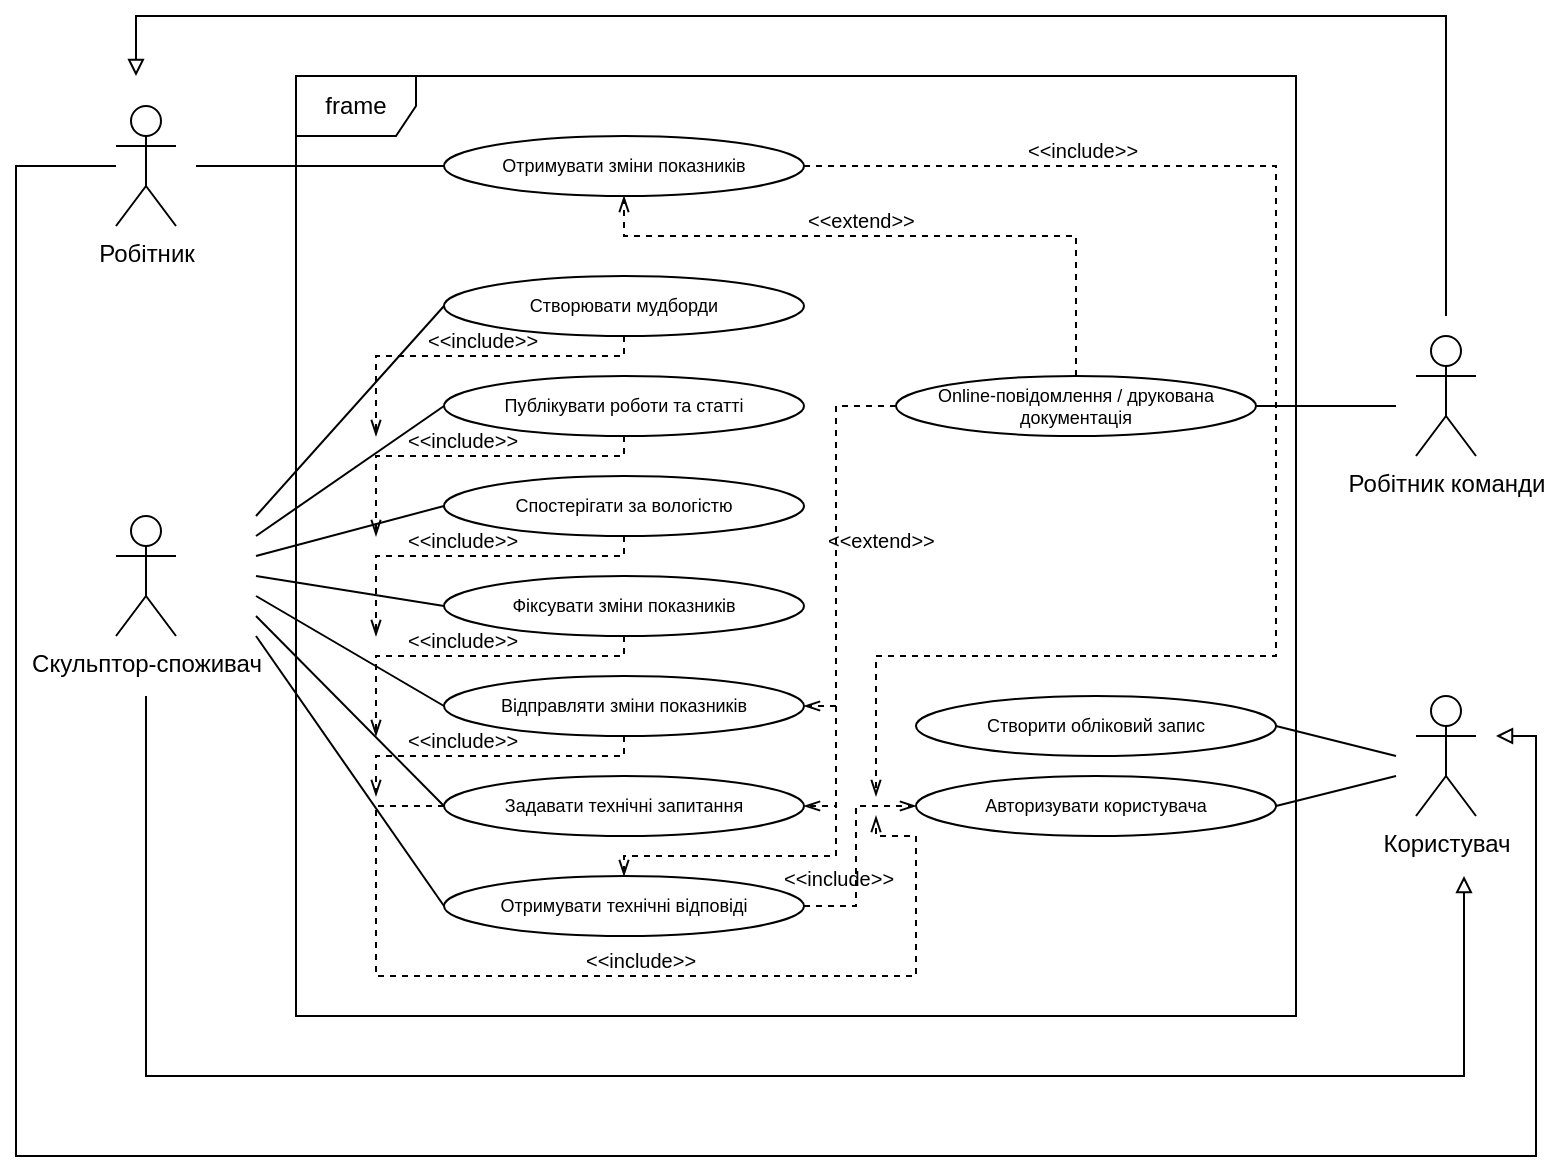 <mxfile version="20.3.1" type="github"><diagram id="Of3jSP6RqguFHu_R-tXi" name="Страница 1"><mxGraphModel dx="892" dy="636" grid="1" gridSize="10" guides="1" tooltips="1" connect="1" arrows="1" fold="1" page="1" pageScale="1" pageWidth="827" pageHeight="1169" math="0" shadow="0"><root><mxCell id="0"/><mxCell id="1" parent="0"/><mxCell id="iHBzd0rG16rPsYpe0WPT-1" value="frame" style="shape=umlFrame;whiteSpace=wrap;html=1;" parent="1" vertex="1"><mxGeometry x="160" y="70" width="500" height="470" as="geometry"/></mxCell><mxCell id="iHBzd0rG16rPsYpe0WPT-2" style="edgeStyle=orthogonalEdgeStyle;rounded=0;orthogonalLoop=1;jettySize=auto;html=1;fontSize=6;startArrow=none;startFill=0;endArrow=block;endFill=0;" parent="1" edge="1"><mxGeometry relative="1" as="geometry"><mxPoint x="744" y="470" as="targetPoint"/><mxPoint x="85" y="380" as="sourcePoint"/><Array as="points"><mxPoint x="85" y="570"/><mxPoint x="744" y="570"/></Array></mxGeometry></mxCell><mxCell id="iHBzd0rG16rPsYpe0WPT-3" value="Скульптор-споживач" style="shape=umlActor;verticalLabelPosition=bottom;verticalAlign=top;html=1;" parent="1" vertex="1"><mxGeometry x="70" y="290" width="30" height="60" as="geometry"/></mxCell><mxCell id="iHBzd0rG16rPsYpe0WPT-4" style="edgeStyle=orthogonalEdgeStyle;rounded=0;orthogonalLoop=1;jettySize=auto;html=1;fontSize=6;startArrow=none;startFill=0;endArrow=block;endFill=0;" parent="1" edge="1"><mxGeometry relative="1" as="geometry"><mxPoint x="80" y="70" as="targetPoint"/><mxPoint x="735" y="190" as="sourcePoint"/><Array as="points"><mxPoint x="735" y="40"/><mxPoint x="80" y="40"/></Array></mxGeometry></mxCell><mxCell id="iHBzd0rG16rPsYpe0WPT-5" value="Робітник команди" style="shape=umlActor;verticalLabelPosition=bottom;verticalAlign=top;html=1;" parent="1" vertex="1"><mxGeometry x="720" y="200" width="30" height="60" as="geometry"/></mxCell><mxCell id="iHBzd0rG16rPsYpe0WPT-6" value="Користувач" style="shape=umlActor;verticalLabelPosition=bottom;verticalAlign=top;html=1;" parent="1" vertex="1"><mxGeometry x="720" y="380" width="30" height="60" as="geometry"/></mxCell><mxCell id="POr1aFGMIa4MBYLrWJa6-1" style="edgeStyle=orthogonalEdgeStyle;rounded=0;orthogonalLoop=1;jettySize=auto;html=1;endArrow=block;endFill=0;" edge="1" parent="1" source="iHBzd0rG16rPsYpe0WPT-8"><mxGeometry relative="1" as="geometry"><mxPoint x="760" y="400" as="targetPoint"/><Array as="points"><mxPoint x="20" y="115"/><mxPoint x="20" y="610"/><mxPoint x="780" y="610"/><mxPoint x="780" y="400"/></Array></mxGeometry></mxCell><mxCell id="iHBzd0rG16rPsYpe0WPT-8" value="Робітник" style="shape=umlActor;verticalLabelPosition=bottom;verticalAlign=top;html=1;" parent="1" vertex="1"><mxGeometry x="70" y="85" width="30" height="60" as="geometry"/></mxCell><mxCell id="iHBzd0rG16rPsYpe0WPT-9" style="edgeStyle=orthogonalEdgeStyle;rounded=0;orthogonalLoop=1;jettySize=auto;html=1;exitX=0.5;exitY=1;exitDx=0;exitDy=0;dashed=1;fontSize=6;startArrow=none;startFill=0;endArrow=openThin;endFill=0;" parent="1" source="iHBzd0rG16rPsYpe0WPT-10" edge="1"><mxGeometry relative="1" as="geometry"><mxPoint x="200" y="250" as="targetPoint"/><Array as="points"><mxPoint x="324" y="210"/><mxPoint x="200" y="210"/></Array></mxGeometry></mxCell><mxCell id="iHBzd0rG16rPsYpe0WPT-10" value="Створювати мудборди" style="ellipse;whiteSpace=wrap;html=1;align=center;fontSize=9;" parent="1" vertex="1"><mxGeometry x="234" y="170" width="180" height="30" as="geometry"/></mxCell><mxCell id="iHBzd0rG16rPsYpe0WPT-11" style="edgeStyle=orthogonalEdgeStyle;rounded=0;orthogonalLoop=1;jettySize=auto;html=1;exitX=0.5;exitY=1;exitDx=0;exitDy=0;dashed=1;fontSize=6;startArrow=none;startFill=0;endArrow=openThin;endFill=0;" parent="1" source="iHBzd0rG16rPsYpe0WPT-12" edge="1"><mxGeometry relative="1" as="geometry"><mxPoint x="200" y="300" as="targetPoint"/><Array as="points"><mxPoint x="324" y="260"/><mxPoint x="200" y="260"/></Array></mxGeometry></mxCell><mxCell id="iHBzd0rG16rPsYpe0WPT-12" value="Публікувати роботи та статті" style="ellipse;whiteSpace=wrap;html=1;align=center;fontSize=9;" parent="1" vertex="1"><mxGeometry x="234" y="220" width="180" height="30" as="geometry"/></mxCell><mxCell id="iHBzd0rG16rPsYpe0WPT-13" style="edgeStyle=orthogonalEdgeStyle;rounded=0;orthogonalLoop=1;jettySize=auto;html=1;exitX=0.5;exitY=1;exitDx=0;exitDy=0;dashed=1;fontSize=6;startArrow=none;startFill=0;endArrow=openThin;endFill=0;" parent="1" source="iHBzd0rG16rPsYpe0WPT-14" edge="1"><mxGeometry relative="1" as="geometry"><mxPoint x="200" y="350" as="targetPoint"/><Array as="points"><mxPoint x="324" y="310"/><mxPoint x="200" y="310"/></Array></mxGeometry></mxCell><mxCell id="iHBzd0rG16rPsYpe0WPT-14" value="Спостерігати за вологістю" style="ellipse;whiteSpace=wrap;html=1;align=center;fontSize=9;" parent="1" vertex="1"><mxGeometry x="234" y="270" width="180" height="30" as="geometry"/></mxCell><mxCell id="iHBzd0rG16rPsYpe0WPT-15" style="edgeStyle=orthogonalEdgeStyle;rounded=0;orthogonalLoop=1;jettySize=auto;html=1;dashed=1;fontSize=6;startArrow=none;startFill=0;endArrow=openThin;endFill=0;exitX=0.5;exitY=1;exitDx=0;exitDy=0;" parent="1" source="iHBzd0rG16rPsYpe0WPT-16" edge="1"><mxGeometry relative="1" as="geometry"><mxPoint x="200" y="400" as="targetPoint"/><Array as="points"><mxPoint x="324" y="360"/><mxPoint x="200" y="360"/></Array></mxGeometry></mxCell><mxCell id="iHBzd0rG16rPsYpe0WPT-16" value="Фіксувати зміни показників" style="ellipse;whiteSpace=wrap;html=1;align=center;fontSize=9;" parent="1" vertex="1"><mxGeometry x="234" y="320" width="180" height="30" as="geometry"/></mxCell><mxCell id="iHBzd0rG16rPsYpe0WPT-17" style="edgeStyle=orthogonalEdgeStyle;rounded=0;orthogonalLoop=1;jettySize=auto;html=1;fontSize=6;startArrow=none;startFill=0;endArrow=openThin;endFill=0;dashed=1;exitX=0.5;exitY=1;exitDx=0;exitDy=0;" parent="1" source="iHBzd0rG16rPsYpe0WPT-18" edge="1"><mxGeometry relative="1" as="geometry"><mxPoint x="200" y="430" as="targetPoint"/><Array as="points"><mxPoint x="324" y="410"/><mxPoint x="200" y="410"/></Array></mxGeometry></mxCell><mxCell id="iHBzd0rG16rPsYpe0WPT-18" value="Відправляти зміни показників" style="ellipse;whiteSpace=wrap;html=1;align=center;fontSize=9;" parent="1" vertex="1"><mxGeometry x="234" y="370" width="180" height="30" as="geometry"/></mxCell><mxCell id="iHBzd0rG16rPsYpe0WPT-19" style="edgeStyle=orthogonalEdgeStyle;rounded=0;orthogonalLoop=1;jettySize=auto;html=1;dashed=1;fontSize=9;startArrow=none;startFill=0;endArrow=openThin;endFill=0;exitX=0;exitY=0.5;exitDx=0;exitDy=0;" parent="1" source="iHBzd0rG16rPsYpe0WPT-20" edge="1"><mxGeometry relative="1" as="geometry"><mxPoint x="450" y="440" as="targetPoint"/><Array as="points"><mxPoint x="200" y="435"/><mxPoint x="200" y="520"/><mxPoint x="470" y="520"/><mxPoint x="470" y="450"/></Array></mxGeometry></mxCell><mxCell id="iHBzd0rG16rPsYpe0WPT-20" value="Задавати технічні запитання" style="ellipse;whiteSpace=wrap;html=1;align=center;fontSize=9;" parent="1" vertex="1"><mxGeometry x="234" y="420" width="180" height="30" as="geometry"/></mxCell><mxCell id="iHBzd0rG16rPsYpe0WPT-21" style="edgeStyle=orthogonalEdgeStyle;rounded=0;orthogonalLoop=1;jettySize=auto;html=1;entryX=0;entryY=0.5;entryDx=0;entryDy=0;dashed=1;fontSize=9;startArrow=none;startFill=0;endArrow=openThin;endFill=0;exitX=1;exitY=0.5;exitDx=0;exitDy=0;" parent="1" source="iHBzd0rG16rPsYpe0WPT-22" target="iHBzd0rG16rPsYpe0WPT-30" edge="1"><mxGeometry relative="1" as="geometry"><Array as="points"><mxPoint x="440" y="485"/><mxPoint x="440" y="435"/></Array></mxGeometry></mxCell><mxCell id="iHBzd0rG16rPsYpe0WPT-22" value="Отримувати технічні відповіді" style="ellipse;whiteSpace=wrap;html=1;align=center;fontSize=9;" parent="1" vertex="1"><mxGeometry x="234" y="470" width="180" height="30" as="geometry"/></mxCell><mxCell id="iHBzd0rG16rPsYpe0WPT-23" style="edgeStyle=orthogonalEdgeStyle;rounded=0;orthogonalLoop=1;jettySize=auto;html=1;dashed=1;fontSize=6;startArrow=none;startFill=0;endArrow=openThin;endFill=0;" parent="1" source="iHBzd0rG16rPsYpe0WPT-24" edge="1"><mxGeometry relative="1" as="geometry"><mxPoint x="450" y="430" as="targetPoint"/><Array as="points"><mxPoint x="650" y="115"/><mxPoint x="650" y="360"/><mxPoint x="450" y="360"/><mxPoint x="450" y="430"/></Array></mxGeometry></mxCell><mxCell id="iHBzd0rG16rPsYpe0WPT-24" value="Отримувати зміни показників" style="ellipse;whiteSpace=wrap;html=1;align=center;fontSize=9;" parent="1" vertex="1"><mxGeometry x="234" y="100" width="180" height="30" as="geometry"/></mxCell><mxCell id="iHBzd0rG16rPsYpe0WPT-25" style="edgeStyle=orthogonalEdgeStyle;rounded=0;orthogonalLoop=1;jettySize=auto;html=1;exitX=0.5;exitY=0;exitDx=0;exitDy=0;entryX=0.5;entryY=1;entryDx=0;entryDy=0;dashed=1;fontSize=6;startArrow=none;startFill=0;endArrow=openThin;endFill=0;" parent="1" source="iHBzd0rG16rPsYpe0WPT-29" target="iHBzd0rG16rPsYpe0WPT-24" edge="1"><mxGeometry relative="1" as="geometry"><Array as="points"><mxPoint x="550" y="150"/><mxPoint x="324" y="150"/></Array></mxGeometry></mxCell><mxCell id="iHBzd0rG16rPsYpe0WPT-26" style="edgeStyle=orthogonalEdgeStyle;rounded=0;orthogonalLoop=1;jettySize=auto;html=1;dashed=1;fontSize=6;startArrow=none;startFill=0;endArrow=openThin;endFill=0;entryX=0.5;entryY=0;entryDx=0;entryDy=0;" parent="1" source="iHBzd0rG16rPsYpe0WPT-29" target="iHBzd0rG16rPsYpe0WPT-22" edge="1"><mxGeometry relative="1" as="geometry"><Array as="points"><mxPoint x="430" y="235"/><mxPoint x="430" y="460"/><mxPoint x="324" y="460"/></Array></mxGeometry></mxCell><mxCell id="iHBzd0rG16rPsYpe0WPT-27" style="edgeStyle=orthogonalEdgeStyle;rounded=0;orthogonalLoop=1;jettySize=auto;html=1;entryX=1;entryY=0.5;entryDx=0;entryDy=0;dashed=1;fontSize=6;startArrow=none;startFill=0;endArrow=openThin;endFill=0;" parent="1" source="iHBzd0rG16rPsYpe0WPT-29" target="iHBzd0rG16rPsYpe0WPT-20" edge="1"><mxGeometry relative="1" as="geometry"><Array as="points"><mxPoint x="430" y="235"/><mxPoint x="430" y="435"/></Array></mxGeometry></mxCell><mxCell id="iHBzd0rG16rPsYpe0WPT-28" style="edgeStyle=orthogonalEdgeStyle;rounded=0;orthogonalLoop=1;jettySize=auto;html=1;entryX=1;entryY=0.5;entryDx=0;entryDy=0;dashed=1;fontSize=6;startArrow=none;startFill=0;endArrow=openThin;endFill=0;" parent="1" source="iHBzd0rG16rPsYpe0WPT-29" target="iHBzd0rG16rPsYpe0WPT-18" edge="1"><mxGeometry relative="1" as="geometry"><Array as="points"><mxPoint x="430" y="235"/><mxPoint x="430" y="385"/></Array></mxGeometry></mxCell><mxCell id="iHBzd0rG16rPsYpe0WPT-29" value="&lt;font style=&quot;font-size: 9px;&quot;&gt;Online-повідомлення / друкована документація&lt;/font&gt;" style="ellipse;whiteSpace=wrap;html=1;align=center;fontSize=9;" parent="1" vertex="1"><mxGeometry x="460" y="220" width="180" height="30" as="geometry"/></mxCell><mxCell id="iHBzd0rG16rPsYpe0WPT-30" value="&lt;font style=&quot;font-size: 9px;&quot;&gt;Авторизувати користувача&lt;/font&gt;" style="ellipse;whiteSpace=wrap;html=1;align=center;fontSize=9;" parent="1" vertex="1"><mxGeometry x="470" y="420" width="180" height="30" as="geometry"/></mxCell><mxCell id="iHBzd0rG16rPsYpe0WPT-31" value="&lt;font style=&quot;font-size: 9px;&quot;&gt;Створити обліковий запис&lt;/font&gt;" style="ellipse;whiteSpace=wrap;html=1;align=center;fontSize=9;" parent="1" vertex="1"><mxGeometry x="470" y="380" width="180" height="30" as="geometry"/></mxCell><mxCell id="iHBzd0rG16rPsYpe0WPT-32" value="" style="endArrow=none;html=1;rounded=0;fontSize=9;entryX=0;entryY=0.5;entryDx=0;entryDy=0;" parent="1" target="iHBzd0rG16rPsYpe0WPT-10" edge="1"><mxGeometry relative="1" as="geometry"><mxPoint x="140" y="290" as="sourcePoint"/><mxPoint x="320" y="269.17" as="targetPoint"/></mxGeometry></mxCell><mxCell id="iHBzd0rG16rPsYpe0WPT-33" value="" style="endArrow=none;html=1;rounded=0;fontSize=9;entryX=0;entryY=0.5;entryDx=0;entryDy=0;" parent="1" target="iHBzd0rG16rPsYpe0WPT-12" edge="1"><mxGeometry relative="1" as="geometry"><mxPoint x="140" y="300" as="sourcePoint"/><mxPoint x="320" y="280" as="targetPoint"/></mxGeometry></mxCell><mxCell id="iHBzd0rG16rPsYpe0WPT-34" value="" style="endArrow=none;html=1;rounded=0;fontSize=9;entryX=0;entryY=0.5;entryDx=0;entryDy=0;" parent="1" target="iHBzd0rG16rPsYpe0WPT-14" edge="1"><mxGeometry relative="1" as="geometry"><mxPoint x="140" y="310" as="sourcePoint"/><mxPoint x="330" y="300" as="targetPoint"/></mxGeometry></mxCell><mxCell id="iHBzd0rG16rPsYpe0WPT-35" value="" style="endArrow=none;html=1;rounded=0;fontSize=9;entryX=0;entryY=0.5;entryDx=0;entryDy=0;" parent="1" target="iHBzd0rG16rPsYpe0WPT-16" edge="1"><mxGeometry relative="1" as="geometry"><mxPoint x="140" y="320" as="sourcePoint"/><mxPoint x="300" y="314.66" as="targetPoint"/></mxGeometry></mxCell><mxCell id="iHBzd0rG16rPsYpe0WPT-36" value="" style="endArrow=none;html=1;rounded=0;fontSize=9;entryX=0;entryY=0.5;entryDx=0;entryDy=0;" parent="1" target="iHBzd0rG16rPsYpe0WPT-18" edge="1"><mxGeometry relative="1" as="geometry"><mxPoint x="140" y="330" as="sourcePoint"/><mxPoint x="300" y="330" as="targetPoint"/></mxGeometry></mxCell><mxCell id="iHBzd0rG16rPsYpe0WPT-37" value="" style="endArrow=none;html=1;rounded=0;fontSize=9;entryX=0;entryY=0.5;entryDx=0;entryDy=0;" parent="1" target="iHBzd0rG16rPsYpe0WPT-20" edge="1"><mxGeometry relative="1" as="geometry"><mxPoint x="140" y="340" as="sourcePoint"/><mxPoint x="300" y="340" as="targetPoint"/></mxGeometry></mxCell><mxCell id="iHBzd0rG16rPsYpe0WPT-38" value="" style="endArrow=none;html=1;rounded=0;fontSize=9;entryX=0;entryY=0.5;entryDx=0;entryDy=0;" parent="1" target="iHBzd0rG16rPsYpe0WPT-22" edge="1"><mxGeometry relative="1" as="geometry"><mxPoint x="140" y="350" as="sourcePoint"/><mxPoint x="300" y="350" as="targetPoint"/></mxGeometry></mxCell><mxCell id="iHBzd0rG16rPsYpe0WPT-39" value="" style="endArrow=none;html=1;rounded=0;fontSize=9;entryX=0;entryY=0.5;entryDx=0;entryDy=0;" parent="1" target="iHBzd0rG16rPsYpe0WPT-24" edge="1"><mxGeometry relative="1" as="geometry"><mxPoint x="110" y="115" as="sourcePoint"/><mxPoint x="260" y="494.5" as="targetPoint"/></mxGeometry></mxCell><mxCell id="iHBzd0rG16rPsYpe0WPT-40" value="" style="endArrow=none;html=1;rounded=0;fontSize=9;exitX=1;exitY=0.5;exitDx=0;exitDy=0;" parent="1" source="iHBzd0rG16rPsYpe0WPT-29" edge="1"><mxGeometry relative="1" as="geometry"><mxPoint x="630" y="234.5" as="sourcePoint"/><mxPoint x="710" y="235" as="targetPoint"/></mxGeometry></mxCell><mxCell id="iHBzd0rG16rPsYpe0WPT-41" value="" style="endArrow=none;html=1;rounded=0;fontSize=9;exitX=1;exitY=0.5;exitDx=0;exitDy=0;" parent="1" source="iHBzd0rG16rPsYpe0WPT-31" edge="1"><mxGeometry relative="1" as="geometry"><mxPoint x="440" y="370" as="sourcePoint"/><mxPoint x="710" y="410" as="targetPoint"/></mxGeometry></mxCell><mxCell id="iHBzd0rG16rPsYpe0WPT-42" value="" style="endArrow=none;html=1;rounded=0;fontSize=9;exitX=1;exitY=0.5;exitDx=0;exitDy=0;" parent="1" source="iHBzd0rG16rPsYpe0WPT-30" edge="1"><mxGeometry relative="1" as="geometry"><mxPoint x="440" y="370" as="sourcePoint"/><mxPoint x="710" y="420" as="targetPoint"/></mxGeometry></mxCell><mxCell id="iHBzd0rG16rPsYpe0WPT-43" value="&lt;&lt;include&gt;&gt;" style="text;strokeColor=none;fillColor=none;spacingLeft=4;spacingRight=4;overflow=hidden;rotatable=0;points=[[0,0.5],[1,0.5]];portConstraint=eastwest;fontSize=10;" parent="1" vertex="1"><mxGeometry x="220" y="190" width="70" height="20" as="geometry"/></mxCell><mxCell id="iHBzd0rG16rPsYpe0WPT-44" value="&lt;&lt;include&gt;&gt;" style="text;strokeColor=none;fillColor=none;spacingLeft=4;spacingRight=4;overflow=hidden;rotatable=0;points=[[0,0.5],[1,0.5]];portConstraint=eastwest;fontSize=10;" parent="1" vertex="1"><mxGeometry x="210" y="240" width="70" height="20" as="geometry"/></mxCell><mxCell id="iHBzd0rG16rPsYpe0WPT-45" value="&lt;&lt;include&gt;&gt;" style="text;strokeColor=none;fillColor=none;spacingLeft=4;spacingRight=4;overflow=hidden;rotatable=0;points=[[0,0.5],[1,0.5]];portConstraint=eastwest;fontSize=10;" parent="1" vertex="1"><mxGeometry x="210" y="290" width="70" height="20" as="geometry"/></mxCell><mxCell id="iHBzd0rG16rPsYpe0WPT-46" value="&lt;&lt;include&gt;&gt;" style="text;strokeColor=none;fillColor=none;spacingLeft=4;spacingRight=4;overflow=hidden;rotatable=0;points=[[0,0.5],[1,0.5]];portConstraint=eastwest;fontSize=10;" parent="1" vertex="1"><mxGeometry x="210" y="340" width="70" height="20" as="geometry"/></mxCell><mxCell id="iHBzd0rG16rPsYpe0WPT-47" value="&lt;&lt;include&gt;&gt;" style="text;strokeColor=none;fillColor=none;spacingLeft=4;spacingRight=4;overflow=hidden;rotatable=0;points=[[0,0.5],[1,0.5]];portConstraint=eastwest;fontSize=10;" parent="1" vertex="1"><mxGeometry x="210" y="390" width="80" height="20" as="geometry"/></mxCell><mxCell id="iHBzd0rG16rPsYpe0WPT-48" value="&lt;&lt;include&gt;&gt;" style="text;strokeColor=none;fillColor=none;spacingLeft=4;spacingRight=4;overflow=hidden;rotatable=0;points=[[0,0.5],[1,0.5]];portConstraint=eastwest;fontSize=10;" parent="1" vertex="1"><mxGeometry x="299" y="500" width="71" height="20" as="geometry"/></mxCell><mxCell id="iHBzd0rG16rPsYpe0WPT-49" value="&lt;&lt;include&gt;&gt;" style="text;strokeColor=none;fillColor=none;spacingLeft=4;spacingRight=4;overflow=hidden;rotatable=0;points=[[0,0.5],[1,0.5]];portConstraint=eastwest;fontSize=10;" parent="1" vertex="1"><mxGeometry x="398" y="459" width="70" height="20" as="geometry"/></mxCell><mxCell id="iHBzd0rG16rPsYpe0WPT-50" value="&lt;&lt;include&gt;&gt;" style="text;strokeColor=none;fillColor=none;spacingLeft=4;spacingRight=4;overflow=hidden;rotatable=0;points=[[0,0.5],[1,0.5]];portConstraint=eastwest;fontSize=10;" parent="1" vertex="1"><mxGeometry x="520" y="95" width="70" height="30" as="geometry"/></mxCell><mxCell id="iHBzd0rG16rPsYpe0WPT-51" value="&lt;&lt;extend&gt;&gt;" style="text;strokeColor=none;fillColor=none;spacingLeft=4;spacingRight=4;overflow=hidden;rotatable=0;points=[[0,0.5],[1,0.5]];portConstraint=eastwest;fontSize=10;" parent="1" vertex="1"><mxGeometry x="410" y="130" width="70" height="25" as="geometry"/></mxCell><mxCell id="iHBzd0rG16rPsYpe0WPT-52" value="&lt;&lt;extend&gt;&gt;" style="text;strokeColor=none;fillColor=none;spacingLeft=4;spacingRight=4;overflow=hidden;rotatable=0;points=[[0,0.5],[1,0.5]];portConstraint=eastwest;fontSize=10;" parent="1" vertex="1"><mxGeometry x="420" y="290" width="70" height="20" as="geometry"/></mxCell></root></mxGraphModel></diagram></mxfile>
